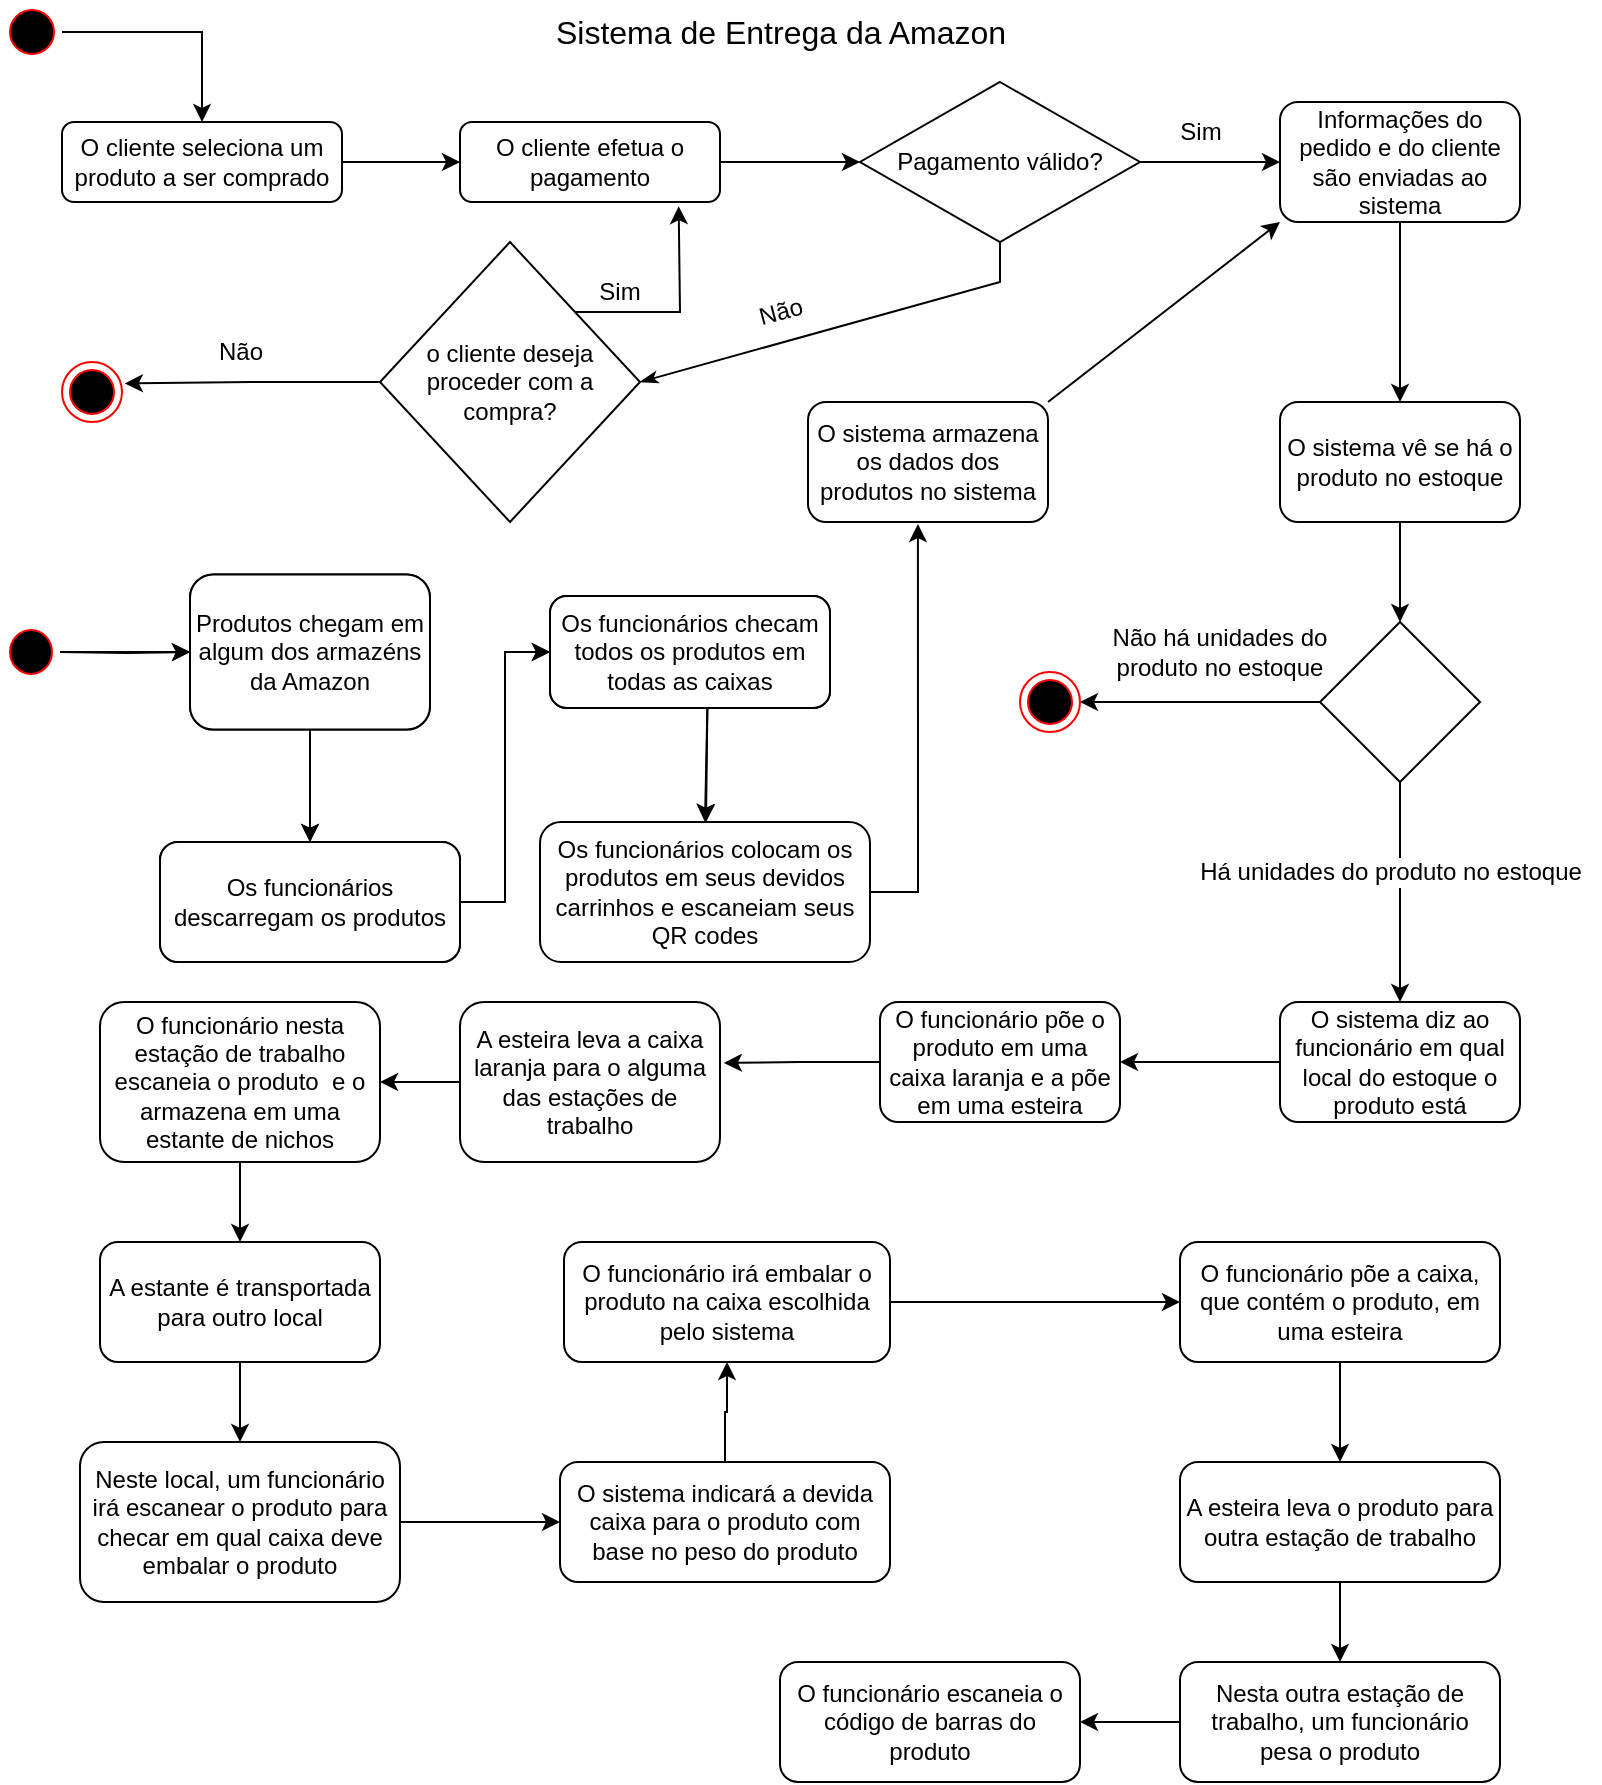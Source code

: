 <mxfile version="21.1.2" type="github">
  <diagram id="C5RBs43oDa-KdzZeNtuy" name="Page-1">
    <mxGraphModel dx="926" dy="509" grid="1" gridSize="10" guides="1" tooltips="1" connect="1" arrows="1" fold="1" page="1" pageScale="1" pageWidth="827" pageHeight="1169" math="0" shadow="0">
      <root>
        <mxCell id="WIyWlLk6GJQsqaUBKTNV-0" />
        <mxCell id="WIyWlLk6GJQsqaUBKTNV-1" parent="WIyWlLk6GJQsqaUBKTNV-0" />
        <mxCell id="7g69OASNnYOCCf8_o89a-4" style="edgeStyle=orthogonalEdgeStyle;rounded=0;orthogonalLoop=1;jettySize=auto;html=1;exitX=1;exitY=0.5;exitDx=0;exitDy=0;entryX=0;entryY=0.5;entryDx=0;entryDy=0;" parent="WIyWlLk6GJQsqaUBKTNV-1" source="7g69OASNnYOCCf8_o89a-0" target="7g69OASNnYOCCf8_o89a-3" edge="1">
          <mxGeometry relative="1" as="geometry" />
        </mxCell>
        <mxCell id="7g69OASNnYOCCf8_o89a-0" value="O cliente seleciona um produto a ser comprado" style="rounded=1;whiteSpace=wrap;html=1;" parent="WIyWlLk6GJQsqaUBKTNV-1" vertex="1">
          <mxGeometry x="41" y="90" width="140" height="40" as="geometry" />
        </mxCell>
        <mxCell id="7g69OASNnYOCCf8_o89a-7" style="edgeStyle=orthogonalEdgeStyle;rounded=0;orthogonalLoop=1;jettySize=auto;html=1;exitX=1;exitY=0.5;exitDx=0;exitDy=0;entryX=0;entryY=0.5;entryDx=0;entryDy=0;" parent="WIyWlLk6GJQsqaUBKTNV-1" source="7g69OASNnYOCCf8_o89a-3" edge="1">
          <mxGeometry relative="1" as="geometry">
            <mxPoint x="440" y="110" as="targetPoint" />
          </mxGeometry>
        </mxCell>
        <mxCell id="7g69OASNnYOCCf8_o89a-3" value="O cliente efetua o pagamento" style="rounded=1;whiteSpace=wrap;html=1;" parent="WIyWlLk6GJQsqaUBKTNV-1" vertex="1">
          <mxGeometry x="240" y="90" width="130" height="40" as="geometry" />
        </mxCell>
        <mxCell id="7g69OASNnYOCCf8_o89a-13" style="edgeStyle=orthogonalEdgeStyle;rounded=0;orthogonalLoop=1;jettySize=auto;html=1;exitX=1;exitY=0.5;exitDx=0;exitDy=0;" parent="WIyWlLk6GJQsqaUBKTNV-1" source="7g69OASNnYOCCf8_o89a-8" target="7g69OASNnYOCCf8_o89a-12" edge="1">
          <mxGeometry relative="1" as="geometry" />
        </mxCell>
        <mxCell id="7g69OASNnYOCCf8_o89a-8" value="Pagamento válido?" style="rhombus;whiteSpace=wrap;html=1;" parent="WIyWlLk6GJQsqaUBKTNV-1" vertex="1">
          <mxGeometry x="440" y="70" width="140" height="80" as="geometry" />
        </mxCell>
        <mxCell id="7g69OASNnYOCCf8_o89a-10" value="" style="endArrow=classicThin;html=1;rounded=0;exitX=0.5;exitY=1;exitDx=0;exitDy=0;startArrow=none;startFill=0;endFill=1;entryX=1;entryY=0.5;entryDx=0;entryDy=0;" parent="WIyWlLk6GJQsqaUBKTNV-1" source="7g69OASNnYOCCf8_o89a-8" target="7g69OASNnYOCCf8_o89a-17" edge="1">
          <mxGeometry width="50" height="50" relative="1" as="geometry">
            <mxPoint x="530" y="180" as="sourcePoint" />
            <mxPoint x="370" y="260" as="targetPoint" />
            <Array as="points">
              <mxPoint x="510" y="170" />
            </Array>
          </mxGeometry>
        </mxCell>
        <mxCell id="7g69OASNnYOCCf8_o89a-11" value="Não" style="text;html=1;align=center;verticalAlign=middle;resizable=0;points=[];autosize=1;strokeColor=none;fillColor=none;rotation=-15;" parent="WIyWlLk6GJQsqaUBKTNV-1" vertex="1">
          <mxGeometry x="375" y="170" width="50" height="30" as="geometry" />
        </mxCell>
        <mxCell id="7g69OASNnYOCCf8_o89a-43" style="edgeStyle=orthogonalEdgeStyle;rounded=0;orthogonalLoop=1;jettySize=auto;html=1;entryX=0.5;entryY=0;entryDx=0;entryDy=0;" parent="WIyWlLk6GJQsqaUBKTNV-1" source="7g69OASNnYOCCf8_o89a-12" target="7g69OASNnYOCCf8_o89a-42" edge="1">
          <mxGeometry relative="1" as="geometry" />
        </mxCell>
        <mxCell id="7g69OASNnYOCCf8_o89a-12" value="Informações do pedido e do cliente são enviadas ao sistema" style="rounded=1;whiteSpace=wrap;html=1;" parent="WIyWlLk6GJQsqaUBKTNV-1" vertex="1">
          <mxGeometry x="650" y="80" width="120" height="60" as="geometry" />
        </mxCell>
        <mxCell id="7g69OASNnYOCCf8_o89a-14" value="Sim" style="text;html=1;align=center;verticalAlign=middle;resizable=0;points=[];autosize=1;strokeColor=none;fillColor=none;" parent="WIyWlLk6GJQsqaUBKTNV-1" vertex="1">
          <mxGeometry x="590" y="80" width="40" height="30" as="geometry" />
        </mxCell>
        <mxCell id="7g69OASNnYOCCf8_o89a-15" value="Sistema de Entrega da Amazon" style="text;html=1;align=center;verticalAlign=middle;resizable=0;points=[];autosize=1;strokeColor=none;fillColor=none;fontSize=16;" parent="WIyWlLk6GJQsqaUBKTNV-1" vertex="1">
          <mxGeometry x="275" y="30" width="250" height="30" as="geometry" />
        </mxCell>
        <mxCell id="7g69OASNnYOCCf8_o89a-18" style="rounded=0;orthogonalLoop=1;jettySize=auto;html=1;exitX=1;exitY=0;exitDx=0;exitDy=0;entryX=0.841;entryY=1.053;entryDx=0;entryDy=0;entryPerimeter=0;" parent="WIyWlLk6GJQsqaUBKTNV-1" source="7g69OASNnYOCCf8_o89a-17" target="7g69OASNnYOCCf8_o89a-3" edge="1">
          <mxGeometry relative="1" as="geometry">
            <mxPoint x="370" y="170" as="targetPoint" />
            <Array as="points">
              <mxPoint x="350" y="185" />
            </Array>
          </mxGeometry>
        </mxCell>
        <mxCell id="7g69OASNnYOCCf8_o89a-21" style="edgeStyle=orthogonalEdgeStyle;rounded=0;orthogonalLoop=1;jettySize=auto;html=1;exitX=0;exitY=0.5;exitDx=0;exitDy=0;entryX=1.048;entryY=0.357;entryDx=0;entryDy=0;entryPerimeter=0;" parent="WIyWlLk6GJQsqaUBKTNV-1" source="7g69OASNnYOCCf8_o89a-17" target="7g69OASNnYOCCf8_o89a-20" edge="1">
          <mxGeometry relative="1" as="geometry" />
        </mxCell>
        <mxCell id="7g69OASNnYOCCf8_o89a-17" value="o cliente deseja proceder com a compra?" style="rhombus;whiteSpace=wrap;html=1;" parent="WIyWlLk6GJQsqaUBKTNV-1" vertex="1">
          <mxGeometry x="200" y="150" width="130" height="140" as="geometry" />
        </mxCell>
        <mxCell id="7g69OASNnYOCCf8_o89a-19" value="Sim" style="text;strokeColor=none;fillColor=none;align=center;verticalAlign=middle;spacingLeft=4;spacingRight=4;overflow=hidden;points=[[0,0.5],[1,0.5]];portConstraint=eastwest;rotatable=0;whiteSpace=wrap;html=1;" parent="WIyWlLk6GJQsqaUBKTNV-1" vertex="1">
          <mxGeometry x="280" y="160" width="80" height="30" as="geometry" />
        </mxCell>
        <mxCell id="7g69OASNnYOCCf8_o89a-20" value="" style="ellipse;html=1;shape=endState;fillColor=#000000;strokeColor=#ff0000;" parent="WIyWlLk6GJQsqaUBKTNV-1" vertex="1">
          <mxGeometry x="41" y="210" width="30" height="30" as="geometry" />
        </mxCell>
        <mxCell id="7g69OASNnYOCCf8_o89a-22" value="Não" style="text;html=1;align=center;verticalAlign=middle;resizable=0;points=[];autosize=1;strokeColor=none;fillColor=none;" parent="WIyWlLk6GJQsqaUBKTNV-1" vertex="1">
          <mxGeometry x="105" y="190" width="50" height="30" as="geometry" />
        </mxCell>
        <mxCell id="7g69OASNnYOCCf8_o89a-26" style="edgeStyle=orthogonalEdgeStyle;rounded=0;orthogonalLoop=1;jettySize=auto;html=1;entryX=0.5;entryY=0;entryDx=0;entryDy=0;" parent="WIyWlLk6GJQsqaUBKTNV-1" source="7g69OASNnYOCCf8_o89a-23" target="7g69OASNnYOCCf8_o89a-0" edge="1">
          <mxGeometry relative="1" as="geometry">
            <mxPoint x="120" y="40" as="targetPoint" />
            <Array as="points">
              <mxPoint x="111" y="45" />
            </Array>
          </mxGeometry>
        </mxCell>
        <mxCell id="7g69OASNnYOCCf8_o89a-23" value="" style="ellipse;html=1;shape=startState;fillColor=#000000;strokeColor=#ff0000;" parent="WIyWlLk6GJQsqaUBKTNV-1" vertex="1">
          <mxGeometry x="11" y="30" width="30" height="30" as="geometry" />
        </mxCell>
        <mxCell id="7g69OASNnYOCCf8_o89a-29" style="edgeStyle=orthogonalEdgeStyle;rounded=0;orthogonalLoop=1;jettySize=auto;html=1;entryX=0;entryY=0.5;entryDx=0;entryDy=0;" parent="WIyWlLk6GJQsqaUBKTNV-1" source="7g69OASNnYOCCf8_o89a-27" target="7g69OASNnYOCCf8_o89a-30" edge="1">
          <mxGeometry relative="1" as="geometry">
            <mxPoint x="100.0" y="355" as="targetPoint" />
          </mxGeometry>
        </mxCell>
        <mxCell id="7g69OASNnYOCCf8_o89a-27" value="" style="ellipse;html=1;shape=startState;fillColor=#000000;strokeColor=#ff0000;" parent="WIyWlLk6GJQsqaUBKTNV-1" vertex="1">
          <mxGeometry x="11" y="340" width="29" height="30" as="geometry" />
        </mxCell>
        <mxCell id="7g69OASNnYOCCf8_o89a-38" style="edgeStyle=orthogonalEdgeStyle;rounded=0;orthogonalLoop=1;jettySize=auto;html=1;entryX=0.5;entryY=0;entryDx=0;entryDy=0;" parent="WIyWlLk6GJQsqaUBKTNV-1" source="7g69OASNnYOCCf8_o89a-30" target="7g69OASNnYOCCf8_o89a-34" edge="1">
          <mxGeometry relative="1" as="geometry" />
        </mxCell>
        <mxCell id="7g69OASNnYOCCf8_o89a-30" value="Produtos chegam em algum dos armazéns da Amazon" style="rounded=1;whiteSpace=wrap;html=1;" parent="WIyWlLk6GJQsqaUBKTNV-1" vertex="1">
          <mxGeometry x="105" y="316.25" width="120" height="77.5" as="geometry" />
        </mxCell>
        <mxCell id="7g69OASNnYOCCf8_o89a-37" style="edgeStyle=orthogonalEdgeStyle;rounded=0;orthogonalLoop=1;jettySize=auto;html=1;exitX=1;exitY=0.5;exitDx=0;exitDy=0;entryX=0;entryY=0.5;entryDx=0;entryDy=0;" parent="WIyWlLk6GJQsqaUBKTNV-1" source="7g69OASNnYOCCf8_o89a-34" target="7g69OASNnYOCCf8_o89a-35" edge="1">
          <mxGeometry relative="1" as="geometry" />
        </mxCell>
        <mxCell id="7g69OASNnYOCCf8_o89a-34" value="Os funcionários descarregam os produtos" style="rounded=1;whiteSpace=wrap;html=1;" parent="WIyWlLk6GJQsqaUBKTNV-1" vertex="1">
          <mxGeometry x="90" y="450" width="150" height="60" as="geometry" />
        </mxCell>
        <mxCell id="7g69OASNnYOCCf8_o89a-41" style="rounded=0;orthogonalLoop=1;jettySize=auto;html=1;entryX=0.5;entryY=0;entryDx=0;entryDy=0;exitX=0.562;exitY=1.006;exitDx=0;exitDy=0;exitPerimeter=0;" parent="WIyWlLk6GJQsqaUBKTNV-1" source="7g69OASNnYOCCf8_o89a-35" target="7g69OASNnYOCCf8_o89a-39" edge="1">
          <mxGeometry relative="1" as="geometry">
            <mxPoint x="370" y="390" as="sourcePoint" />
          </mxGeometry>
        </mxCell>
        <mxCell id="7g69OASNnYOCCf8_o89a-35" value="Os funcionários checam todos os produtos em todas as caixas" style="rounded=1;whiteSpace=wrap;html=1;" parent="WIyWlLk6GJQsqaUBKTNV-1" vertex="1">
          <mxGeometry x="285" y="327" width="140" height="56" as="geometry" />
        </mxCell>
        <mxCell id="7g69OASNnYOCCf8_o89a-47" style="edgeStyle=orthogonalEdgeStyle;rounded=0;orthogonalLoop=1;jettySize=auto;html=1;exitX=1;exitY=0.5;exitDx=0;exitDy=0;entryX=0.458;entryY=1.017;entryDx=0;entryDy=0;entryPerimeter=0;" parent="WIyWlLk6GJQsqaUBKTNV-1" source="7g69OASNnYOCCf8_o89a-39" target="7g69OASNnYOCCf8_o89a-44" edge="1">
          <mxGeometry relative="1" as="geometry">
            <mxPoint x="540" y="320" as="targetPoint" />
          </mxGeometry>
        </mxCell>
        <mxCell id="7g69OASNnYOCCf8_o89a-39" value="Os funcionários colocam os produtos em seus devidos carrinhos e escaneiam seus QR codes" style="rounded=1;whiteSpace=wrap;html=1;" parent="WIyWlLk6GJQsqaUBKTNV-1" vertex="1">
          <mxGeometry x="280" y="440" width="165" height="70" as="geometry" />
        </mxCell>
        <mxCell id="7g69OASNnYOCCf8_o89a-50" style="edgeStyle=orthogonalEdgeStyle;rounded=0;orthogonalLoop=1;jettySize=auto;html=1;exitX=0.5;exitY=1;exitDx=0;exitDy=0;entryX=0.5;entryY=0;entryDx=0;entryDy=0;" parent="WIyWlLk6GJQsqaUBKTNV-1" source="7g69OASNnYOCCf8_o89a-42" target="7g69OASNnYOCCf8_o89a-48" edge="1">
          <mxGeometry relative="1" as="geometry" />
        </mxCell>
        <mxCell id="7g69OASNnYOCCf8_o89a-42" value="O sistema vê se há o produto no estoque" style="rounded=1;whiteSpace=wrap;html=1;" parent="WIyWlLk6GJQsqaUBKTNV-1" vertex="1">
          <mxGeometry x="650" y="230" width="120" height="60" as="geometry" />
        </mxCell>
        <mxCell id="7g69OASNnYOCCf8_o89a-57" style="rounded=0;orthogonalLoop=1;jettySize=auto;html=1;exitX=1;exitY=0;exitDx=0;exitDy=0;entryX=0;entryY=1;entryDx=0;entryDy=0;" parent="WIyWlLk6GJQsqaUBKTNV-1" source="7g69OASNnYOCCf8_o89a-44" target="7g69OASNnYOCCf8_o89a-12" edge="1">
          <mxGeometry relative="1" as="geometry" />
        </mxCell>
        <mxCell id="7g69OASNnYOCCf8_o89a-44" value="O sistema armazena os dados dos produtos no sistema" style="rounded=1;whiteSpace=wrap;html=1;" parent="WIyWlLk6GJQsqaUBKTNV-1" vertex="1">
          <mxGeometry x="414" y="230" width="120" height="60" as="geometry" />
        </mxCell>
        <mxCell id="7g69OASNnYOCCf8_o89a-52" style="edgeStyle=orthogonalEdgeStyle;rounded=0;orthogonalLoop=1;jettySize=auto;html=1;entryX=1;entryY=0.5;entryDx=0;entryDy=0;" parent="WIyWlLk6GJQsqaUBKTNV-1" source="7g69OASNnYOCCf8_o89a-48" target="7g69OASNnYOCCf8_o89a-49" edge="1">
          <mxGeometry relative="1" as="geometry" />
        </mxCell>
        <mxCell id="7g69OASNnYOCCf8_o89a-55" style="edgeStyle=orthogonalEdgeStyle;rounded=0;orthogonalLoop=1;jettySize=auto;html=1;" parent="WIyWlLk6GJQsqaUBKTNV-1" source="7g69OASNnYOCCf8_o89a-48" edge="1">
          <mxGeometry relative="1" as="geometry">
            <mxPoint x="710" y="530" as="targetPoint" />
          </mxGeometry>
        </mxCell>
        <mxCell id="7g69OASNnYOCCf8_o89a-48" value="" style="rhombus;whiteSpace=wrap;html=1;" parent="WIyWlLk6GJQsqaUBKTNV-1" vertex="1">
          <mxGeometry x="670" y="340" width="80" height="80" as="geometry" />
        </mxCell>
        <mxCell id="7g69OASNnYOCCf8_o89a-49" value="" style="ellipse;html=1;shape=endState;fillColor=#000000;strokeColor=#ff0000;" parent="WIyWlLk6GJQsqaUBKTNV-1" vertex="1">
          <mxGeometry x="520" y="365" width="30" height="30" as="geometry" />
        </mxCell>
        <mxCell id="7g69OASNnYOCCf8_o89a-54" value="Não há unidades do produto no estoque" style="text;strokeColor=none;align=center;fillColor=none;html=1;verticalAlign=middle;whiteSpace=wrap;rounded=0;" parent="WIyWlLk6GJQsqaUBKTNV-1" vertex="1">
          <mxGeometry x="550" y="340" width="140" height="30" as="geometry" />
        </mxCell>
        <mxCell id="7g69OASNnYOCCf8_o89a-56" value="Há unidades do produto no estoque" style="text;html=1;align=center;verticalAlign=middle;resizable=0;points=[];autosize=1;strokeColor=none;fillColor=none;labelBackgroundColor=default;" parent="WIyWlLk6GJQsqaUBKTNV-1" vertex="1">
          <mxGeometry x="600" y="450" width="210" height="30" as="geometry" />
        </mxCell>
        <mxCell id="alA27K1LgbavTXRcBK-0-2" style="edgeStyle=orthogonalEdgeStyle;rounded=0;orthogonalLoop=1;jettySize=auto;html=1;entryX=1;entryY=0.5;entryDx=0;entryDy=0;" edge="1" parent="WIyWlLk6GJQsqaUBKTNV-1" source="alA27K1LgbavTXRcBK-0-0" target="alA27K1LgbavTXRcBK-0-1">
          <mxGeometry relative="1" as="geometry" />
        </mxCell>
        <mxCell id="alA27K1LgbavTXRcBK-0-0" value="O sistema diz ao funcionário em qual local do estoque o produto está" style="rounded=1;whiteSpace=wrap;html=1;" vertex="1" parent="WIyWlLk6GJQsqaUBKTNV-1">
          <mxGeometry x="650" y="530" width="120" height="60" as="geometry" />
        </mxCell>
        <mxCell id="alA27K1LgbavTXRcBK-0-4" style="edgeStyle=orthogonalEdgeStyle;rounded=0;orthogonalLoop=1;jettySize=auto;html=1;exitX=0;exitY=0.5;exitDx=0;exitDy=0;entryX=1.015;entryY=0.381;entryDx=0;entryDy=0;entryPerimeter=0;" edge="1" parent="WIyWlLk6GJQsqaUBKTNV-1" source="alA27K1LgbavTXRcBK-0-1" target="alA27K1LgbavTXRcBK-0-3">
          <mxGeometry relative="1" as="geometry">
            <mxPoint x="380" y="560" as="targetPoint" />
          </mxGeometry>
        </mxCell>
        <mxCell id="alA27K1LgbavTXRcBK-0-1" value="O funcionário põe o produto em uma caixa laranja e a põe em uma esteira" style="rounded=1;whiteSpace=wrap;html=1;" vertex="1" parent="WIyWlLk6GJQsqaUBKTNV-1">
          <mxGeometry x="450" y="530" width="120" height="60" as="geometry" />
        </mxCell>
        <mxCell id="alA27K1LgbavTXRcBK-0-8" style="edgeStyle=orthogonalEdgeStyle;rounded=0;orthogonalLoop=1;jettySize=auto;html=1;entryX=1;entryY=0.5;entryDx=0;entryDy=0;" edge="1" parent="WIyWlLk6GJQsqaUBKTNV-1" source="alA27K1LgbavTXRcBK-0-3" target="alA27K1LgbavTXRcBK-0-5">
          <mxGeometry relative="1" as="geometry" />
        </mxCell>
        <mxCell id="alA27K1LgbavTXRcBK-0-3" value="A esteira leva a caixa laranja para o alguma das estações de trabalho" style="rounded=1;whiteSpace=wrap;html=1;" vertex="1" parent="WIyWlLk6GJQsqaUBKTNV-1">
          <mxGeometry x="240" y="530" width="130" height="80" as="geometry" />
        </mxCell>
        <mxCell id="alA27K1LgbavTXRcBK-0-10" style="edgeStyle=orthogonalEdgeStyle;rounded=0;orthogonalLoop=1;jettySize=auto;html=1;entryX=0.5;entryY=0;entryDx=0;entryDy=0;" edge="1" parent="WIyWlLk6GJQsqaUBKTNV-1" source="alA27K1LgbavTXRcBK-0-5" target="alA27K1LgbavTXRcBK-0-9">
          <mxGeometry relative="1" as="geometry" />
        </mxCell>
        <mxCell id="alA27K1LgbavTXRcBK-0-5" value="O funcionário nesta estação de trabalho escaneia o produto&amp;nbsp; e o armazena em uma estante de nichos" style="rounded=1;whiteSpace=wrap;html=1;" vertex="1" parent="WIyWlLk6GJQsqaUBKTNV-1">
          <mxGeometry x="60" y="530" width="140" height="80" as="geometry" />
        </mxCell>
        <mxCell id="alA27K1LgbavTXRcBK-0-21" style="edgeStyle=orthogonalEdgeStyle;rounded=0;orthogonalLoop=1;jettySize=auto;html=1;exitX=0.5;exitY=1;exitDx=0;exitDy=0;entryX=0.5;entryY=0;entryDx=0;entryDy=0;" edge="1" parent="WIyWlLk6GJQsqaUBKTNV-1" source="alA27K1LgbavTXRcBK-0-9" target="alA27K1LgbavTXRcBK-0-11">
          <mxGeometry relative="1" as="geometry" />
        </mxCell>
        <mxCell id="alA27K1LgbavTXRcBK-0-9" value="A estante é transportada para outro local" style="rounded=1;whiteSpace=wrap;html=1;" vertex="1" parent="WIyWlLk6GJQsqaUBKTNV-1">
          <mxGeometry x="60" y="650" width="140" height="60" as="geometry" />
        </mxCell>
        <mxCell id="alA27K1LgbavTXRcBK-0-22" style="edgeStyle=orthogonalEdgeStyle;rounded=0;orthogonalLoop=1;jettySize=auto;html=1;exitX=1;exitY=0.5;exitDx=0;exitDy=0;" edge="1" parent="WIyWlLk6GJQsqaUBKTNV-1" source="alA27K1LgbavTXRcBK-0-11" target="alA27K1LgbavTXRcBK-0-13">
          <mxGeometry relative="1" as="geometry" />
        </mxCell>
        <mxCell id="alA27K1LgbavTXRcBK-0-11" value="Neste local, um funcionário irá escanear o produto para checar em qual caixa deve embalar o produto" style="rounded=1;whiteSpace=wrap;html=1;" vertex="1" parent="WIyWlLk6GJQsqaUBKTNV-1">
          <mxGeometry x="50" y="750" width="160" height="80" as="geometry" />
        </mxCell>
        <mxCell id="alA27K1LgbavTXRcBK-0-25" style="edgeStyle=orthogonalEdgeStyle;rounded=0;orthogonalLoop=1;jettySize=auto;html=1;entryX=0.5;entryY=1;entryDx=0;entryDy=0;" edge="1" parent="WIyWlLk6GJQsqaUBKTNV-1" source="alA27K1LgbavTXRcBK-0-13" target="alA27K1LgbavTXRcBK-0-23">
          <mxGeometry relative="1" as="geometry" />
        </mxCell>
        <mxCell id="alA27K1LgbavTXRcBK-0-13" value="O sistema indicará a devida caixa para o produto com base no peso do produto" style="rounded=1;whiteSpace=wrap;html=1;" vertex="1" parent="WIyWlLk6GJQsqaUBKTNV-1">
          <mxGeometry x="290" y="760" width="165" height="60" as="geometry" />
        </mxCell>
        <mxCell id="alA27K1LgbavTXRcBK-0-14" style="edgeStyle=orthogonalEdgeStyle;rounded=0;orthogonalLoop=1;jettySize=auto;html=1;entryX=0;entryY=0.5;entryDx=0;entryDy=0;" edge="1" target="alA27K1LgbavTXRcBK-0-16" parent="WIyWlLk6GJQsqaUBKTNV-1">
          <mxGeometry relative="1" as="geometry">
            <mxPoint x="100.0" y="355" as="targetPoint" />
            <mxPoint x="40" y="355" as="sourcePoint" />
          </mxGeometry>
        </mxCell>
        <mxCell id="alA27K1LgbavTXRcBK-0-15" style="edgeStyle=orthogonalEdgeStyle;rounded=0;orthogonalLoop=1;jettySize=auto;html=1;entryX=0.5;entryY=0;entryDx=0;entryDy=0;" edge="1" source="alA27K1LgbavTXRcBK-0-16" target="alA27K1LgbavTXRcBK-0-20" parent="WIyWlLk6GJQsqaUBKTNV-1">
          <mxGeometry relative="1" as="geometry" />
        </mxCell>
        <mxCell id="alA27K1LgbavTXRcBK-0-16" value="Produtos chegam em algum dos armazéns da Amazon" style="rounded=1;whiteSpace=wrap;html=1;" vertex="1" parent="WIyWlLk6GJQsqaUBKTNV-1">
          <mxGeometry x="105" y="316.25" width="120" height="77.5" as="geometry" />
        </mxCell>
        <mxCell id="alA27K1LgbavTXRcBK-0-17" style="edgeStyle=orthogonalEdgeStyle;rounded=0;orthogonalLoop=1;jettySize=auto;html=1;exitX=1;exitY=0.5;exitDx=0;exitDy=0;entryX=0;entryY=0.5;entryDx=0;entryDy=0;" edge="1" source="alA27K1LgbavTXRcBK-0-20" target="alA27K1LgbavTXRcBK-0-19" parent="WIyWlLk6GJQsqaUBKTNV-1">
          <mxGeometry relative="1" as="geometry" />
        </mxCell>
        <mxCell id="alA27K1LgbavTXRcBK-0-18" style="rounded=0;orthogonalLoop=1;jettySize=auto;html=1;entryX=0.5;entryY=0;entryDx=0;entryDy=0;exitX=0.562;exitY=1.006;exitDx=0;exitDy=0;exitPerimeter=0;" edge="1" source="alA27K1LgbavTXRcBK-0-19" parent="WIyWlLk6GJQsqaUBKTNV-1">
          <mxGeometry relative="1" as="geometry">
            <mxPoint x="370" y="390" as="sourcePoint" />
            <mxPoint x="363" y="440" as="targetPoint" />
          </mxGeometry>
        </mxCell>
        <mxCell id="alA27K1LgbavTXRcBK-0-19" value="Os funcionários checam todos os produtos em todas as caixas" style="rounded=1;whiteSpace=wrap;html=1;" vertex="1" parent="WIyWlLk6GJQsqaUBKTNV-1">
          <mxGeometry x="285" y="327" width="140" height="56" as="geometry" />
        </mxCell>
        <mxCell id="alA27K1LgbavTXRcBK-0-20" value="Os funcionários descarregam os produtos" style="rounded=1;whiteSpace=wrap;html=1;" vertex="1" parent="WIyWlLk6GJQsqaUBKTNV-1">
          <mxGeometry x="90" y="450" width="150" height="60" as="geometry" />
        </mxCell>
        <mxCell id="alA27K1LgbavTXRcBK-0-28" style="edgeStyle=orthogonalEdgeStyle;rounded=0;orthogonalLoop=1;jettySize=auto;html=1;exitX=1;exitY=0.5;exitDx=0;exitDy=0;entryX=0;entryY=0.5;entryDx=0;entryDy=0;" edge="1" parent="WIyWlLk6GJQsqaUBKTNV-1" source="alA27K1LgbavTXRcBK-0-23" target="alA27K1LgbavTXRcBK-0-26">
          <mxGeometry relative="1" as="geometry" />
        </mxCell>
        <mxCell id="alA27K1LgbavTXRcBK-0-23" value="O funcionário irá embalar o produto na caixa escolhida pelo sistema" style="rounded=1;whiteSpace=wrap;html=1;" vertex="1" parent="WIyWlLk6GJQsqaUBKTNV-1">
          <mxGeometry x="292" y="650" width="163" height="60" as="geometry" />
        </mxCell>
        <mxCell id="alA27K1LgbavTXRcBK-0-31" style="edgeStyle=orthogonalEdgeStyle;rounded=0;orthogonalLoop=1;jettySize=auto;html=1;exitX=0.5;exitY=1;exitDx=0;exitDy=0;entryX=0.5;entryY=0;entryDx=0;entryDy=0;" edge="1" parent="WIyWlLk6GJQsqaUBKTNV-1" source="alA27K1LgbavTXRcBK-0-26" target="alA27K1LgbavTXRcBK-0-29">
          <mxGeometry relative="1" as="geometry" />
        </mxCell>
        <mxCell id="alA27K1LgbavTXRcBK-0-26" value="O funcionário põe a caixa, que contém o produto, em uma esteira" style="rounded=1;whiteSpace=wrap;html=1;" vertex="1" parent="WIyWlLk6GJQsqaUBKTNV-1">
          <mxGeometry x="600" y="650" width="160" height="60" as="geometry" />
        </mxCell>
        <mxCell id="alA27K1LgbavTXRcBK-0-32" style="edgeStyle=orthogonalEdgeStyle;rounded=0;orthogonalLoop=1;jettySize=auto;html=1;exitX=0.5;exitY=1;exitDx=0;exitDy=0;entryX=0.5;entryY=0;entryDx=0;entryDy=0;" edge="1" parent="WIyWlLk6GJQsqaUBKTNV-1" source="alA27K1LgbavTXRcBK-0-29" target="alA27K1LgbavTXRcBK-0-30">
          <mxGeometry relative="1" as="geometry" />
        </mxCell>
        <mxCell id="alA27K1LgbavTXRcBK-0-29" value="A esteira leva o produto para outra estação de trabalho" style="rounded=1;whiteSpace=wrap;html=1;" vertex="1" parent="WIyWlLk6GJQsqaUBKTNV-1">
          <mxGeometry x="600" y="760" width="160" height="60" as="geometry" />
        </mxCell>
        <mxCell id="alA27K1LgbavTXRcBK-0-34" style="edgeStyle=orthogonalEdgeStyle;rounded=0;orthogonalLoop=1;jettySize=auto;html=1;entryX=1;entryY=0.5;entryDx=0;entryDy=0;" edge="1" parent="WIyWlLk6GJQsqaUBKTNV-1" source="alA27K1LgbavTXRcBK-0-30" target="alA27K1LgbavTXRcBK-0-33">
          <mxGeometry relative="1" as="geometry" />
        </mxCell>
        <mxCell id="alA27K1LgbavTXRcBK-0-30" value="Nesta outra estação de trabalho, um funcionário pesa o produto" style="rounded=1;whiteSpace=wrap;html=1;" vertex="1" parent="WIyWlLk6GJQsqaUBKTNV-1">
          <mxGeometry x="600" y="860" width="160" height="60" as="geometry" />
        </mxCell>
        <mxCell id="alA27K1LgbavTXRcBK-0-33" value="O funcionário escaneia o código de barras do produto" style="rounded=1;whiteSpace=wrap;html=1;" vertex="1" parent="WIyWlLk6GJQsqaUBKTNV-1">
          <mxGeometry x="400" y="860" width="150" height="60" as="geometry" />
        </mxCell>
      </root>
    </mxGraphModel>
  </diagram>
</mxfile>
